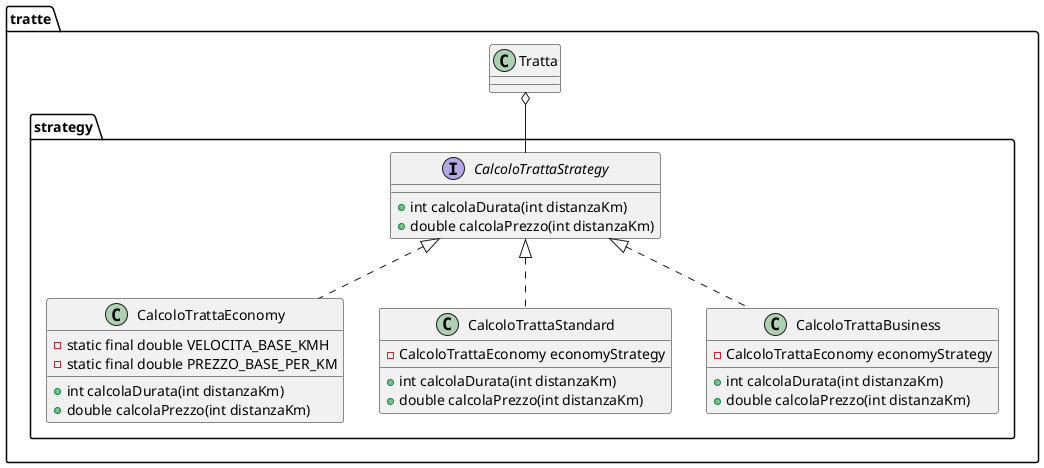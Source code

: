 @startuml
package tratte {
  class Tratta
}

package tratte.strategy {

  interface CalcoloTrattaStrategy {
    + int calcolaDurata(int distanzaKm)
    + double calcolaPrezzo(int distanzaKm)
  }

  class CalcoloTrattaEconomy {
    - static final double VELOCITA_BASE_KMH
    - static final double PREZZO_BASE_PER_KM
    + int calcolaDurata(int distanzaKm)
    + double calcolaPrezzo(int distanzaKm)
  }

  class CalcoloTrattaStandard {
    - CalcoloTrattaEconomy economyStrategy
    + int calcolaDurata(int distanzaKm)
    + double calcolaPrezzo(int distanzaKm)
  }

  class CalcoloTrattaBusiness {
    - CalcoloTrattaEconomy economyStrategy
    + int calcolaDurata(int distanzaKm)
    + double calcolaPrezzo(int distanzaKm)
  }
}

' Implementazioni del pattern Strategy
CalcoloTrattaStrategy <|.. CalcoloTrattaEconomy
CalcoloTrattaStrategy <|.. CalcoloTrattaStandard
CalcoloTrattaStrategy <|.. CalcoloTrattaBusiness

' Relazioni di composizione con CalcoloTrattaEconomy


' Aggregazione di Tratta con la strategy
Tratta o-- CalcoloTrattaStrategy
@enduml